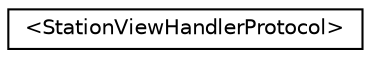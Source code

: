 digraph G
{
  edge [fontname="Helvetica",fontsize="10",labelfontname="Helvetica",labelfontsize="10"];
  node [fontname="Helvetica",fontsize="10",shape=record];
  rankdir="LR";
  Node1 [label="\<StationViewHandlerProtocol\>",height=0.2,width=0.4,color="black", fillcolor="white", style="filled",URL="$protocol_station_view_handler_protocol-p.html"];
}
